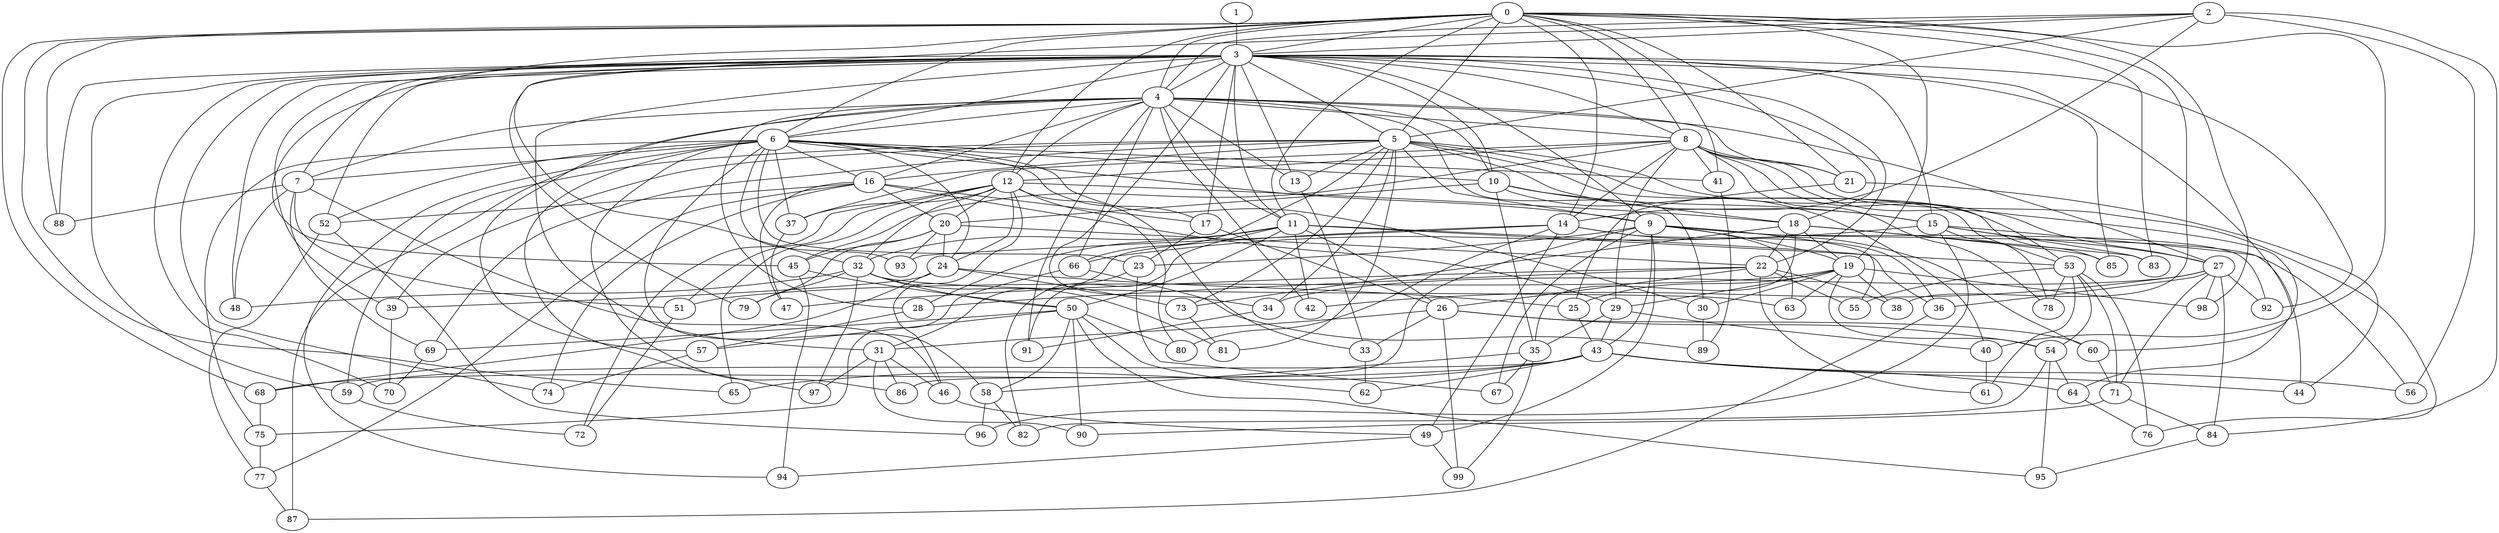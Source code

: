 strict graph "barabasi_albert_graph(100,3)" {
0;
1;
2;
3;
4;
5;
6;
7;
8;
9;
10;
11;
12;
13;
14;
15;
16;
17;
18;
19;
20;
21;
22;
23;
24;
25;
26;
27;
28;
29;
30;
31;
32;
33;
34;
35;
36;
37;
38;
39;
40;
41;
42;
43;
44;
45;
46;
47;
48;
49;
50;
51;
52;
53;
54;
55;
56;
57;
58;
59;
60;
61;
62;
63;
64;
65;
66;
67;
68;
69;
70;
71;
72;
73;
74;
75;
76;
77;
78;
79;
80;
81;
82;
83;
84;
85;
86;
87;
88;
89;
90;
91;
92;
93;
94;
95;
96;
97;
98;
99;
0 -- 65  [is_available=True, prob="0.593260459703"];
0 -- 83  [is_available=True, prob="0.0996516737108"];
0 -- 3  [is_available=True, prob="0.328727942507"];
0 -- 4  [is_available=True, prob="1.0"];
0 -- 5  [is_available=True, prob="0.94577924656"];
0 -- 6  [is_available=True, prob="1.0"];
0 -- 8  [is_available=True, prob="0.260187913922"];
0 -- 41  [is_available=True, prob="0.633011095391"];
0 -- 11  [is_available=True, prob="0.62392814538"];
0 -- 12  [is_available=True, prob="0.792625033001"];
0 -- 45  [is_available=True, prob="0.223820600255"];
0 -- 14  [is_available=True, prob="1.0"];
0 -- 40  [is_available=True, prob="1.0"];
0 -- 19  [is_available=True, prob="1.0"];
0 -- 21  [is_available=True, prob="0.709841697219"];
0 -- 88  [is_available=True, prob="0.512435778021"];
0 -- 68  [is_available=True, prob="0.732515329098"];
0 -- 98  [is_available=True, prob="1.0"];
0 -- 38  [is_available=True, prob="0.495559075964"];
1 -- 3  [is_available=True, prob="0.942957536494"];
2 -- 32  [is_available=True, prob="0.597720708342"];
2 -- 3  [is_available=True, prob="0.190760439534"];
2 -- 4  [is_available=True, prob="0.701453282146"];
2 -- 5  [is_available=True, prob="0.609125772114"];
2 -- 14  [is_available=True, prob="0.422014673985"];
2 -- 84  [is_available=True, prob="1.0"];
2 -- 56  [is_available=True, prob="0.680752338726"];
3 -- 4  [is_available=True, prob="0.239784823847"];
3 -- 5  [is_available=True, prob="0.405780291258"];
3 -- 6  [is_available=True, prob="0.575149155484"];
3 -- 7  [is_available=True, prob="0.305907833436"];
3 -- 8  [is_available=True, prob="1.0"];
3 -- 9  [is_available=True, prob="0.625002510587"];
3 -- 10  [is_available=True, prob="0.594712079358"];
3 -- 11  [is_available=True, prob="1.0"];
3 -- 13  [is_available=True, prob="0.0439827192379"];
3 -- 15  [is_available=True, prob="0.615557655212"];
3 -- 17  [is_available=True, prob="0.682627746545"];
3 -- 18  [is_available=True, prob="1.0"];
3 -- 22  [is_available=True, prob="1.0"];
3 -- 31  [is_available=True, prob="1.0"];
3 -- 34  [is_available=True, prob="0.156762977483"];
3 -- 39  [is_available=True, prob="0.405717808903"];
3 -- 48  [is_available=True, prob="1.0"];
3 -- 52  [is_available=True, prob="1.0"];
3 -- 59  [is_available=True, prob="0.299849919931"];
3 -- 60  [is_available=True, prob="0.490464883235"];
3 -- 70  [is_available=True, prob="0.418326040317"];
3 -- 74  [is_available=True, prob="0.066317184885"];
3 -- 79  [is_available=True, prob="0.746300856807"];
3 -- 85  [is_available=True, prob="0.382211591816"];
3 -- 88  [is_available=True, prob="0.0407213417399"];
3 -- 92  [is_available=True, prob="1.0"];
4 -- 66  [is_available=True, prob="0.106038609872"];
4 -- 6  [is_available=True, prob="0.129663129112"];
4 -- 7  [is_available=True, prob="0.296883614816"];
4 -- 8  [is_available=True, prob="0.296221145212"];
4 -- 10  [is_available=True, prob="0.302711066684"];
4 -- 11  [is_available=True, prob="0.652377418933"];
4 -- 12  [is_available=True, prob="0.604736073097"];
4 -- 13  [is_available=True, prob="0.629840727007"];
4 -- 16  [is_available=True, prob="0.561847542589"];
4 -- 91  [is_available=True, prob="0.984614827715"];
4 -- 21  [is_available=True, prob="0.143155908368"];
4 -- 87  [is_available=True, prob="1.0"];
4 -- 57  [is_available=True, prob="0.406611808554"];
4 -- 27  [is_available=True, prob="0.959169135479"];
4 -- 28  [is_available=True, prob="0.690926761569"];
4 -- 42  [is_available=True, prob="0.507586239064"];
4 -- 30  [is_available=True, prob="0.79012224982"];
5 -- 66  [is_available=True, prob="0.074430761189"];
5 -- 69  [is_available=True, prob="0.527452106497"];
5 -- 81  [is_available=True, prob="1.0"];
5 -- 39  [is_available=True, prob="0.958388666137"];
5 -- 9  [is_available=True, prob="0.182945183083"];
5 -- 13  [is_available=True, prob="1.0"];
5 -- 15  [is_available=True, prob="0.747282538926"];
5 -- 16  [is_available=True, prob="0.475631691069"];
5 -- 34  [is_available=True, prob="0.234306082846"];
5 -- 53  [is_available=True, prob="0.127519593021"];
5 -- 59  [is_available=True, prob="1.0"];
5 -- 73  [is_available=True, prob="0.4560206885"];
5 -- 27  [is_available=True, prob="0.0933288702891"];
5 -- 85  [is_available=True, prob="1.0"];
6 -- 97  [is_available=True, prob="0.825166049768"];
6 -- 37  [is_available=True, prob="1.0"];
6 -- 7  [is_available=True, prob="1.0"];
6 -- 9  [is_available=True, prob="0.45640649152"];
6 -- 10  [is_available=True, prob="0.644157365397"];
6 -- 75  [is_available=True, prob="0.42934611884"];
6 -- 94  [is_available=True, prob="0.0769930832933"];
6 -- 16  [is_available=True, prob="0.283860610451"];
6 -- 17  [is_available=True, prob="1.0"];
6 -- 52  [is_available=True, prob="0.0458440115631"];
6 -- 41  [is_available=True, prob="1.0"];
6 -- 86  [is_available=True, prob="0.272040330093"];
6 -- 23  [is_available=True, prob="0.925228026876"];
6 -- 24  [is_available=True, prob="0.361172071842"];
6 -- 58  [is_available=True, prob="0.76979152321"];
6 -- 93  [is_available=True, prob="1.0"];
6 -- 30  [is_available=True, prob="0.435494514072"];
7 -- 69  [is_available=True, prob="0.259307002209"];
7 -- 46  [is_available=True, prob="0.519048752959"];
7 -- 48  [is_available=True, prob="1.0"];
7 -- 51  [is_available=True, prob="0.484582805411"];
7 -- 88  [is_available=True, prob="1.0"];
8 -- 64  [is_available=True, prob="0.963102647622"];
8 -- 37  [is_available=True, prob="0.916276545176"];
8 -- 41  [is_available=True, prob="0.622963062198"];
8 -- 12  [is_available=True, prob="1.0"];
8 -- 45  [is_available=True, prob="0.412033601204"];
8 -- 14  [is_available=True, prob="0.608607997169"];
8 -- 76  [is_available=True, prob="0.483783171388"];
8 -- 78  [is_available=True, prob="0.529339794485"];
8 -- 21  [is_available=True, prob="0.876398509683"];
8 -- 29  [is_available=True, prob="0.15878743043"];
8 -- 53  [is_available=True, prob="0.0646205750452"];
9 -- 67  [is_available=True, prob="0.245579704701"];
9 -- 43  [is_available=True, prob="0.7251181515"];
9 -- 49  [is_available=True, prob="0.607674197525"];
9 -- 19  [is_available=True, prob="0.247428770635"];
9 -- 86  [is_available=True, prob="1.0"];
9 -- 23  [is_available=True, prob="0.877139424433"];
9 -- 56  [is_available=True, prob="0.582700240108"];
9 -- 55  [is_available=True, prob="1.0"];
9 -- 92  [is_available=True, prob="0.0618588279174"];
9 -- 63  [is_available=True, prob="1.0"];
10 -- 40  [is_available=True, prob="0.0758463391844"];
10 -- 15  [is_available=True, prob="0.635752371342"];
10 -- 18  [is_available=True, prob="0.30608041816"];
10 -- 35  [is_available=True, prob="1.0"];
10 -- 20  [is_available=True, prob="0.112316866439"];
11 -- 32  [is_available=True, prob="0.482903938827"];
11 -- 42  [is_available=True, prob="0.0867301609008"];
11 -- 50  [is_available=True, prob="0.686708883056"];
11 -- 53  [is_available=True, prob="0.498207623312"];
11 -- 36  [is_available=True, prob="0.211067232008"];
11 -- 26  [is_available=True, prob="0.585358332108"];
11 -- 91  [is_available=True, prob="1.0"];
11 -- 28  [is_available=True, prob="1.0"];
12 -- 32  [is_available=True, prob="0.0877291819286"];
12 -- 37  [is_available=True, prob="0.605945059384"];
12 -- 65  [is_available=True, prob="1.0"];
12 -- 33  [is_available=True, prob="0.261040772492"];
12 -- 46  [is_available=True, prob="0.183236915433"];
12 -- 80  [is_available=True, prob="0.506299905406"];
12 -- 72  [is_available=True, prob="1.0"];
12 -- 18  [is_available=True, prob="0.525807206682"];
12 -- 51  [is_available=True, prob="0.0408158565401"];
12 -- 20  [is_available=True, prob="0.196659475702"];
12 -- 24  [is_available=True, prob="1.0"];
13 -- 33  [is_available=True, prob="1.0"];
14 -- 36  [is_available=True, prob="0.610411779598"];
14 -- 80  [is_available=True, prob="0.0899109284844"];
14 -- 49  [is_available=True, prob="0.617711489303"];
14 -- 60  [is_available=True, prob="0.644934702091"];
14 -- 93  [is_available=True, prob="1.0"];
14 -- 31  [is_available=True, prob="0.797800517476"];
15 -- 96  [is_available=True, prob="0.180430022131"];
15 -- 66  [is_available=True, prob="1.0"];
15 -- 44  [is_available=True, prob="0.51135096387"];
15 -- 78  [is_available=True, prob="0.942788893179"];
15 -- 83  [is_available=True, prob="0.737044792622"];
15 -- 27  [is_available=True, prob="0.0854011314233"];
16 -- 74  [is_available=True, prob="0.79019705553"];
16 -- 77  [is_available=True, prob="0.655953042531"];
16 -- 47  [is_available=True, prob="0.836841823879"];
16 -- 17  [is_available=True, prob="0.0601733878776"];
16 -- 20  [is_available=True, prob="1.0"];
16 -- 52  [is_available=True, prob="1.0"];
16 -- 29  [is_available=True, prob="0.932697161992"];
17 -- 26  [is_available=True, prob="0.820920009067"];
17 -- 23  [is_available=True, prob="0.774939632211"];
18 -- 83  [is_available=True, prob="0.00754134056359"];
18 -- 35  [is_available=True, prob="0.9655727385"];
18 -- 73  [is_available=True, prob="0.709309346036"];
18 -- 19  [is_available=True, prob="0.638641550708"];
18 -- 85  [is_available=True, prob="0.916942587159"];
18 -- 22  [is_available=True, prob="0.261609709407"];
19 -- 98  [is_available=True, prob="0.0768086971358"];
19 -- 38  [is_available=True, prob="1.0"];
19 -- 51  [is_available=True, prob="0.795052143381"];
19 -- 54  [is_available=True, prob="0.708816860553"];
19 -- 25  [is_available=True, prob="0.0162870692479"];
19 -- 29  [is_available=True, prob="0.263129037814"];
19 -- 30  [is_available=True, prob="0.165338993663"];
19 -- 63  [is_available=True, prob="0.516923629858"];
20 -- 45  [is_available=True, prob="0.665238996414"];
20 -- 79  [is_available=True, prob="0.110196807589"];
20 -- 22  [is_available=True, prob="0.615083334059"];
20 -- 24  [is_available=True, prob="0.591754535238"];
20 -- 93  [is_available=True, prob="0.941866127368"];
21 -- 44  [is_available=True, prob="0.969700057147"];
21 -- 25  [is_available=True, prob="1.0"];
22 -- 38  [is_available=True, prob="1.0"];
22 -- 47  [is_available=True, prob="0.31470777"];
22 -- 55  [is_available=True, prob="1.0"];
22 -- 26  [is_available=True, prob="0.322778965266"];
22 -- 28  [is_available=True, prob="0.319857210588"];
22 -- 61  [is_available=True, prob="0.643857424707"];
23 -- 82  [is_available=True, prob="0.658180545783"];
23 -- 67  [is_available=True, prob="0.517917732371"];
24 -- 68  [is_available=True, prob="0.0382012042292"];
24 -- 39  [is_available=True, prob="0.537510735247"];
24 -- 73  [is_available=True, prob="0.0183048553615"];
24 -- 25  [is_available=True, prob="0.639271965778"];
25 -- 43  [is_available=True, prob="1.0"];
26 -- 33  [is_available=True, prob="0.28722647046"];
26 -- 99  [is_available=True, prob="0.633177811554"];
26 -- 54  [is_available=True, prob="0.754293009786"];
26 -- 60  [is_available=True, prob="0.230379064521"];
26 -- 31  [is_available=True, prob="0.765113171666"];
27 -- 34  [is_available=True, prob="0.104874417366"];
27 -- 36  [is_available=True, prob="0.0489303566684"];
27 -- 71  [is_available=True, prob="0.517818543075"];
27 -- 42  [is_available=True, prob="0.344695014652"];
27 -- 98  [is_available=True, prob="0.177575422601"];
27 -- 84  [is_available=True, prob="0.958996493129"];
27 -- 92  [is_available=True, prob="0.626833707069"];
28 -- 57  [is_available=True, prob="1.0"];
29 -- 35  [is_available=True, prob="0.38643367341"];
29 -- 43  [is_available=True, prob="0.769282197418"];
29 -- 40  [is_available=True, prob="0.503825120644"];
30 -- 89  [is_available=True, prob="0.875335198107"];
31 -- 97  [is_available=True, prob="0.462458626402"];
31 -- 46  [is_available=True, prob="0.888017974474"];
31 -- 86  [is_available=True, prob="0.698839871347"];
31 -- 90  [is_available=True, prob="0.0114690008179"];
32 -- 97  [is_available=True, prob="1.0"];
32 -- 79  [is_available=True, prob="1.0"];
32 -- 48  [is_available=True, prob="0.851138637662"];
32 -- 81  [is_available=True, prob="0.232293773625"];
32 -- 50  [is_available=True, prob="1.0"];
32 -- 63  [is_available=True, prob="1.0"];
33 -- 62  [is_available=True, prob="0.43995008289"];
34 -- 91  [is_available=True, prob="0.847698054775"];
35 -- 67  [is_available=True, prob="0.704976105034"];
35 -- 99  [is_available=True, prob="0.544857324564"];
35 -- 58  [is_available=True, prob="0.122688010954"];
36 -- 87  [is_available=True, prob="1.0"];
37 -- 47  [is_available=True, prob="0.0862354457586"];
39 -- 70  [is_available=True, prob="0.633320961616"];
40 -- 61  [is_available=True, prob="0.847256954368"];
41 -- 89  [is_available=True, prob="0.976751806271"];
43 -- 64  [is_available=True, prob="0.581657118279"];
43 -- 65  [is_available=True, prob="0.711031193063"];
43 -- 68  [is_available=True, prob="0.0487563972926"];
43 -- 44  [is_available=True, prob="0.336768748214"];
43 -- 56  [is_available=True, prob="1.0"];
43 -- 59  [is_available=True, prob="1.0"];
43 -- 62  [is_available=True, prob="0.768459317634"];
45 -- 50  [is_available=True, prob="0.481828704434"];
45 -- 94  [is_available=True, prob="0.0375326073325"];
46 -- 49  [is_available=True, prob="0.306564851503"];
49 -- 99  [is_available=True, prob="1.0"];
49 -- 94  [is_available=True, prob="0.540814583143"];
50 -- 69  [is_available=True, prob="0.237775175293"];
50 -- 80  [is_available=True, prob="0.539646092762"];
50 -- 57  [is_available=True, prob="0.416823943995"];
50 -- 58  [is_available=True, prob="0.792368687722"];
50 -- 90  [is_available=True, prob="0.508875297575"];
50 -- 62  [is_available=True, prob="0.696414630163"];
50 -- 95  [is_available=True, prob="1.0"];
51 -- 72  [is_available=True, prob="0.197978113027"];
52 -- 96  [is_available=True, prob="1.0"];
52 -- 77  [is_available=True, prob="0.0565346759861"];
53 -- 71  [is_available=True, prob="1.0"];
53 -- 76  [is_available=True, prob="1.0"];
53 -- 78  [is_available=True, prob="1.0"];
53 -- 54  [is_available=True, prob="0.639197954015"];
53 -- 55  [is_available=True, prob="0.209512231388"];
53 -- 61  [is_available=True, prob="0.249448890696"];
54 -- 64  [is_available=True, prob="0.665295625424"];
54 -- 82  [is_available=True, prob="0.487472596683"];
54 -- 95  [is_available=True, prob="0.480375101352"];
57 -- 74  [is_available=True, prob="0.660082912335"];
58 -- 96  [is_available=True, prob="1.0"];
58 -- 82  [is_available=True, prob="1.0"];
59 -- 72  [is_available=True, prob="0.512644043897"];
60 -- 71  [is_available=True, prob="1.0"];
64 -- 76  [is_available=True, prob="0.150464394743"];
66 -- 89  [is_available=True, prob="0.532399320453"];
66 -- 75  [is_available=True, prob="1.0"];
68 -- 75  [is_available=True, prob="0.387226328752"];
69 -- 70  [is_available=True, prob="0.479423645562"];
71 -- 84  [is_available=True, prob="0.207821531649"];
71 -- 90  [is_available=True, prob="1.0"];
73 -- 81  [is_available=True, prob="0.423772743252"];
75 -- 77  [is_available=True, prob="1.0"];
77 -- 87  [is_available=True, prob="0.664418413147"];
84 -- 95  [is_available=True, prob="1.0"];
}
